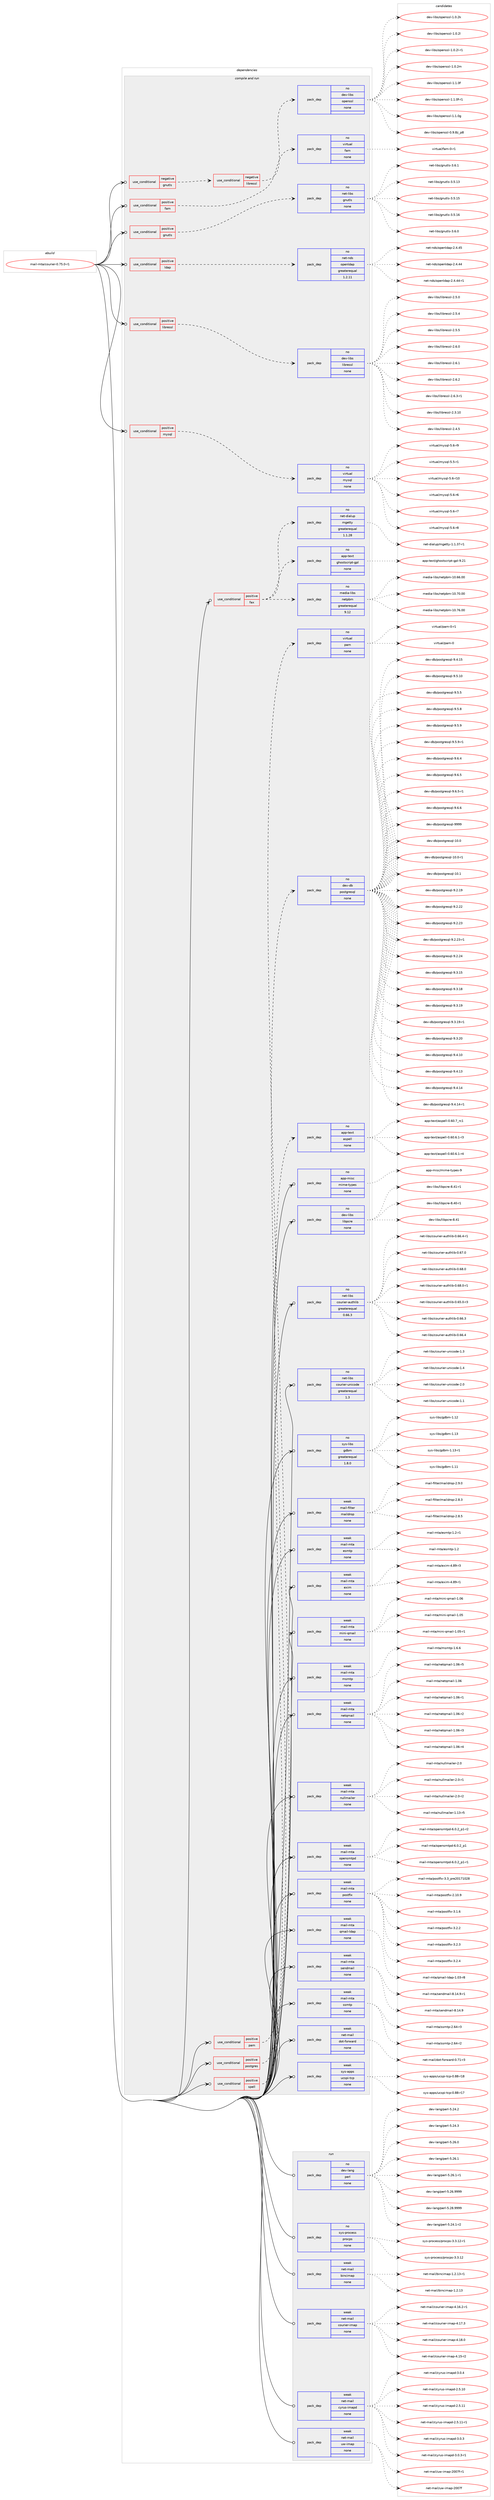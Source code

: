 digraph prolog {

# *************
# Graph options
# *************

newrank=true;
concentrate=true;
compound=true;
graph [rankdir=LR,fontname=Helvetica,fontsize=10,ranksep=1.5];#, ranksep=2.5, nodesep=0.2];
edge  [arrowhead=vee];
node  [fontname=Helvetica,fontsize=10];

# **********
# The ebuild
# **********

subgraph cluster_leftcol {
color=gray;
rank=same;
label=<<i>ebuild</i>>;
id [label="mail-mta/courier-0.75.0-r1", color=red, width=4, href="../mail-mta/courier-0.75.0-r1.svg"];
}

# ****************
# The dependencies
# ****************

subgraph cluster_midcol {
color=gray;
label=<<i>dependencies</i>>;
subgraph cluster_compile {
fillcolor="#eeeeee";
style=filled;
label=<<i>compile</i>>;
}
subgraph cluster_compileandrun {
fillcolor="#eeeeee";
style=filled;
label=<<i>compile and run</i>>;
subgraph cond85761 {
dependency343558 [label=<<TABLE BORDER="0" CELLBORDER="1" CELLSPACING="0" CELLPADDING="4"><TR><TD ROWSPAN="3" CELLPADDING="10">use_conditional</TD></TR><TR><TD>negative</TD></TR><TR><TD>gnutls</TD></TR></TABLE>>, shape=none, color=red];
subgraph cond85762 {
dependency343559 [label=<<TABLE BORDER="0" CELLBORDER="1" CELLSPACING="0" CELLPADDING="4"><TR><TD ROWSPAN="3" CELLPADDING="10">use_conditional</TD></TR><TR><TD>negative</TD></TR><TR><TD>libressl</TD></TR></TABLE>>, shape=none, color=red];
subgraph pack252645 {
dependency343560 [label=<<TABLE BORDER="0" CELLBORDER="1" CELLSPACING="0" CELLPADDING="4" WIDTH="220"><TR><TD ROWSPAN="6" CELLPADDING="30">pack_dep</TD></TR><TR><TD WIDTH="110">no</TD></TR><TR><TD>dev-libs</TD></TR><TR><TD>openssl</TD></TR><TR><TD>none</TD></TR><TR><TD></TD></TR></TABLE>>, shape=none, color=blue];
}
dependency343559:e -> dependency343560:w [weight=20,style="dashed",arrowhead="vee"];
}
dependency343558:e -> dependency343559:w [weight=20,style="dashed",arrowhead="vee"];
}
id:e -> dependency343558:w [weight=20,style="solid",arrowhead="odotvee"];
subgraph cond85763 {
dependency343561 [label=<<TABLE BORDER="0" CELLBORDER="1" CELLSPACING="0" CELLPADDING="4"><TR><TD ROWSPAN="3" CELLPADDING="10">use_conditional</TD></TR><TR><TD>positive</TD></TR><TR><TD>fam</TD></TR></TABLE>>, shape=none, color=red];
subgraph pack252646 {
dependency343562 [label=<<TABLE BORDER="0" CELLBORDER="1" CELLSPACING="0" CELLPADDING="4" WIDTH="220"><TR><TD ROWSPAN="6" CELLPADDING="30">pack_dep</TD></TR><TR><TD WIDTH="110">no</TD></TR><TR><TD>virtual</TD></TR><TR><TD>fam</TD></TR><TR><TD>none</TD></TR><TR><TD></TD></TR></TABLE>>, shape=none, color=blue];
}
dependency343561:e -> dependency343562:w [weight=20,style="dashed",arrowhead="vee"];
}
id:e -> dependency343561:w [weight=20,style="solid",arrowhead="odotvee"];
subgraph cond85764 {
dependency343563 [label=<<TABLE BORDER="0" CELLBORDER="1" CELLSPACING="0" CELLPADDING="4"><TR><TD ROWSPAN="3" CELLPADDING="10">use_conditional</TD></TR><TR><TD>positive</TD></TR><TR><TD>fax</TD></TR></TABLE>>, shape=none, color=red];
subgraph pack252647 {
dependency343564 [label=<<TABLE BORDER="0" CELLBORDER="1" CELLSPACING="0" CELLPADDING="4" WIDTH="220"><TR><TD ROWSPAN="6" CELLPADDING="30">pack_dep</TD></TR><TR><TD WIDTH="110">no</TD></TR><TR><TD>media-libs</TD></TR><TR><TD>netpbm</TD></TR><TR><TD>greaterequal</TD></TR><TR><TD>9.12</TD></TR></TABLE>>, shape=none, color=blue];
}
dependency343563:e -> dependency343564:w [weight=20,style="dashed",arrowhead="vee"];
subgraph pack252648 {
dependency343565 [label=<<TABLE BORDER="0" CELLBORDER="1" CELLSPACING="0" CELLPADDING="4" WIDTH="220"><TR><TD ROWSPAN="6" CELLPADDING="30">pack_dep</TD></TR><TR><TD WIDTH="110">no</TD></TR><TR><TD>app-text</TD></TR><TR><TD>ghostscript-gpl</TD></TR><TR><TD>none</TD></TR><TR><TD></TD></TR></TABLE>>, shape=none, color=blue];
}
dependency343563:e -> dependency343565:w [weight=20,style="dashed",arrowhead="vee"];
subgraph pack252649 {
dependency343566 [label=<<TABLE BORDER="0" CELLBORDER="1" CELLSPACING="0" CELLPADDING="4" WIDTH="220"><TR><TD ROWSPAN="6" CELLPADDING="30">pack_dep</TD></TR><TR><TD WIDTH="110">no</TD></TR><TR><TD>net-dialup</TD></TR><TR><TD>mgetty</TD></TR><TR><TD>greaterequal</TD></TR><TR><TD>1.1.28</TD></TR></TABLE>>, shape=none, color=blue];
}
dependency343563:e -> dependency343566:w [weight=20,style="dashed",arrowhead="vee"];
}
id:e -> dependency343563:w [weight=20,style="solid",arrowhead="odotvee"];
subgraph cond85765 {
dependency343567 [label=<<TABLE BORDER="0" CELLBORDER="1" CELLSPACING="0" CELLPADDING="4"><TR><TD ROWSPAN="3" CELLPADDING="10">use_conditional</TD></TR><TR><TD>positive</TD></TR><TR><TD>gnutls</TD></TR></TABLE>>, shape=none, color=red];
subgraph pack252650 {
dependency343568 [label=<<TABLE BORDER="0" CELLBORDER="1" CELLSPACING="0" CELLPADDING="4" WIDTH="220"><TR><TD ROWSPAN="6" CELLPADDING="30">pack_dep</TD></TR><TR><TD WIDTH="110">no</TD></TR><TR><TD>net-libs</TD></TR><TR><TD>gnutls</TD></TR><TR><TD>none</TD></TR><TR><TD></TD></TR></TABLE>>, shape=none, color=blue];
}
dependency343567:e -> dependency343568:w [weight=20,style="dashed",arrowhead="vee"];
}
id:e -> dependency343567:w [weight=20,style="solid",arrowhead="odotvee"];
subgraph cond85766 {
dependency343569 [label=<<TABLE BORDER="0" CELLBORDER="1" CELLSPACING="0" CELLPADDING="4"><TR><TD ROWSPAN="3" CELLPADDING="10">use_conditional</TD></TR><TR><TD>positive</TD></TR><TR><TD>ldap</TD></TR></TABLE>>, shape=none, color=red];
subgraph pack252651 {
dependency343570 [label=<<TABLE BORDER="0" CELLBORDER="1" CELLSPACING="0" CELLPADDING="4" WIDTH="220"><TR><TD ROWSPAN="6" CELLPADDING="30">pack_dep</TD></TR><TR><TD WIDTH="110">no</TD></TR><TR><TD>net-nds</TD></TR><TR><TD>openldap</TD></TR><TR><TD>greaterequal</TD></TR><TR><TD>1.2.11</TD></TR></TABLE>>, shape=none, color=blue];
}
dependency343569:e -> dependency343570:w [weight=20,style="dashed",arrowhead="vee"];
}
id:e -> dependency343569:w [weight=20,style="solid",arrowhead="odotvee"];
subgraph cond85767 {
dependency343571 [label=<<TABLE BORDER="0" CELLBORDER="1" CELLSPACING="0" CELLPADDING="4"><TR><TD ROWSPAN="3" CELLPADDING="10">use_conditional</TD></TR><TR><TD>positive</TD></TR><TR><TD>libressl</TD></TR></TABLE>>, shape=none, color=red];
subgraph pack252652 {
dependency343572 [label=<<TABLE BORDER="0" CELLBORDER="1" CELLSPACING="0" CELLPADDING="4" WIDTH="220"><TR><TD ROWSPAN="6" CELLPADDING="30">pack_dep</TD></TR><TR><TD WIDTH="110">no</TD></TR><TR><TD>dev-libs</TD></TR><TR><TD>libressl</TD></TR><TR><TD>none</TD></TR><TR><TD></TD></TR></TABLE>>, shape=none, color=blue];
}
dependency343571:e -> dependency343572:w [weight=20,style="dashed",arrowhead="vee"];
}
id:e -> dependency343571:w [weight=20,style="solid",arrowhead="odotvee"];
subgraph cond85768 {
dependency343573 [label=<<TABLE BORDER="0" CELLBORDER="1" CELLSPACING="0" CELLPADDING="4"><TR><TD ROWSPAN="3" CELLPADDING="10">use_conditional</TD></TR><TR><TD>positive</TD></TR><TR><TD>mysql</TD></TR></TABLE>>, shape=none, color=red];
subgraph pack252653 {
dependency343574 [label=<<TABLE BORDER="0" CELLBORDER="1" CELLSPACING="0" CELLPADDING="4" WIDTH="220"><TR><TD ROWSPAN="6" CELLPADDING="30">pack_dep</TD></TR><TR><TD WIDTH="110">no</TD></TR><TR><TD>virtual</TD></TR><TR><TD>mysql</TD></TR><TR><TD>none</TD></TR><TR><TD></TD></TR></TABLE>>, shape=none, color=blue];
}
dependency343573:e -> dependency343574:w [weight=20,style="dashed",arrowhead="vee"];
}
id:e -> dependency343573:w [weight=20,style="solid",arrowhead="odotvee"];
subgraph cond85769 {
dependency343575 [label=<<TABLE BORDER="0" CELLBORDER="1" CELLSPACING="0" CELLPADDING="4"><TR><TD ROWSPAN="3" CELLPADDING="10">use_conditional</TD></TR><TR><TD>positive</TD></TR><TR><TD>pam</TD></TR></TABLE>>, shape=none, color=red];
subgraph pack252654 {
dependency343576 [label=<<TABLE BORDER="0" CELLBORDER="1" CELLSPACING="0" CELLPADDING="4" WIDTH="220"><TR><TD ROWSPAN="6" CELLPADDING="30">pack_dep</TD></TR><TR><TD WIDTH="110">no</TD></TR><TR><TD>virtual</TD></TR><TR><TD>pam</TD></TR><TR><TD>none</TD></TR><TR><TD></TD></TR></TABLE>>, shape=none, color=blue];
}
dependency343575:e -> dependency343576:w [weight=20,style="dashed",arrowhead="vee"];
}
id:e -> dependency343575:w [weight=20,style="solid",arrowhead="odotvee"];
subgraph cond85770 {
dependency343577 [label=<<TABLE BORDER="0" CELLBORDER="1" CELLSPACING="0" CELLPADDING="4"><TR><TD ROWSPAN="3" CELLPADDING="10">use_conditional</TD></TR><TR><TD>positive</TD></TR><TR><TD>postgres</TD></TR></TABLE>>, shape=none, color=red];
subgraph pack252655 {
dependency343578 [label=<<TABLE BORDER="0" CELLBORDER="1" CELLSPACING="0" CELLPADDING="4" WIDTH="220"><TR><TD ROWSPAN="6" CELLPADDING="30">pack_dep</TD></TR><TR><TD WIDTH="110">no</TD></TR><TR><TD>dev-db</TD></TR><TR><TD>postgresql</TD></TR><TR><TD>none</TD></TR><TR><TD></TD></TR></TABLE>>, shape=none, color=blue];
}
dependency343577:e -> dependency343578:w [weight=20,style="dashed",arrowhead="vee"];
}
id:e -> dependency343577:w [weight=20,style="solid",arrowhead="odotvee"];
subgraph cond85771 {
dependency343579 [label=<<TABLE BORDER="0" CELLBORDER="1" CELLSPACING="0" CELLPADDING="4"><TR><TD ROWSPAN="3" CELLPADDING="10">use_conditional</TD></TR><TR><TD>positive</TD></TR><TR><TD>spell</TD></TR></TABLE>>, shape=none, color=red];
subgraph pack252656 {
dependency343580 [label=<<TABLE BORDER="0" CELLBORDER="1" CELLSPACING="0" CELLPADDING="4" WIDTH="220"><TR><TD ROWSPAN="6" CELLPADDING="30">pack_dep</TD></TR><TR><TD WIDTH="110">no</TD></TR><TR><TD>app-text</TD></TR><TR><TD>aspell</TD></TR><TR><TD>none</TD></TR><TR><TD></TD></TR></TABLE>>, shape=none, color=blue];
}
dependency343579:e -> dependency343580:w [weight=20,style="dashed",arrowhead="vee"];
}
id:e -> dependency343579:w [weight=20,style="solid",arrowhead="odotvee"];
subgraph pack252657 {
dependency343581 [label=<<TABLE BORDER="0" CELLBORDER="1" CELLSPACING="0" CELLPADDING="4" WIDTH="220"><TR><TD ROWSPAN="6" CELLPADDING="30">pack_dep</TD></TR><TR><TD WIDTH="110">no</TD></TR><TR><TD>app-misc</TD></TR><TR><TD>mime-types</TD></TR><TR><TD>none</TD></TR><TR><TD></TD></TR></TABLE>>, shape=none, color=blue];
}
id:e -> dependency343581:w [weight=20,style="solid",arrowhead="odotvee"];
subgraph pack252658 {
dependency343582 [label=<<TABLE BORDER="0" CELLBORDER="1" CELLSPACING="0" CELLPADDING="4" WIDTH="220"><TR><TD ROWSPAN="6" CELLPADDING="30">pack_dep</TD></TR><TR><TD WIDTH="110">no</TD></TR><TR><TD>dev-libs</TD></TR><TR><TD>libpcre</TD></TR><TR><TD>none</TD></TR><TR><TD></TD></TR></TABLE>>, shape=none, color=blue];
}
id:e -> dependency343582:w [weight=20,style="solid",arrowhead="odotvee"];
subgraph pack252659 {
dependency343583 [label=<<TABLE BORDER="0" CELLBORDER="1" CELLSPACING="0" CELLPADDING="4" WIDTH="220"><TR><TD ROWSPAN="6" CELLPADDING="30">pack_dep</TD></TR><TR><TD WIDTH="110">no</TD></TR><TR><TD>net-libs</TD></TR><TR><TD>courier-authlib</TD></TR><TR><TD>greaterequal</TD></TR><TR><TD>0.66.3</TD></TR></TABLE>>, shape=none, color=blue];
}
id:e -> dependency343583:w [weight=20,style="solid",arrowhead="odotvee"];
subgraph pack252660 {
dependency343584 [label=<<TABLE BORDER="0" CELLBORDER="1" CELLSPACING="0" CELLPADDING="4" WIDTH="220"><TR><TD ROWSPAN="6" CELLPADDING="30">pack_dep</TD></TR><TR><TD WIDTH="110">no</TD></TR><TR><TD>net-libs</TD></TR><TR><TD>courier-unicode</TD></TR><TR><TD>greaterequal</TD></TR><TR><TD>1.3</TD></TR></TABLE>>, shape=none, color=blue];
}
id:e -> dependency343584:w [weight=20,style="solid",arrowhead="odotvee"];
subgraph pack252661 {
dependency343585 [label=<<TABLE BORDER="0" CELLBORDER="1" CELLSPACING="0" CELLPADDING="4" WIDTH="220"><TR><TD ROWSPAN="6" CELLPADDING="30">pack_dep</TD></TR><TR><TD WIDTH="110">no</TD></TR><TR><TD>sys-libs</TD></TR><TR><TD>gdbm</TD></TR><TR><TD>greaterequal</TD></TR><TR><TD>1.8.0</TD></TR></TABLE>>, shape=none, color=blue];
}
id:e -> dependency343585:w [weight=20,style="solid",arrowhead="odotvee"];
subgraph pack252662 {
dependency343586 [label=<<TABLE BORDER="0" CELLBORDER="1" CELLSPACING="0" CELLPADDING="4" WIDTH="220"><TR><TD ROWSPAN="6" CELLPADDING="30">pack_dep</TD></TR><TR><TD WIDTH="110">weak</TD></TR><TR><TD>mail-filter</TD></TR><TR><TD>maildrop</TD></TR><TR><TD>none</TD></TR><TR><TD></TD></TR></TABLE>>, shape=none, color=blue];
}
id:e -> dependency343586:w [weight=20,style="solid",arrowhead="odotvee"];
subgraph pack252663 {
dependency343587 [label=<<TABLE BORDER="0" CELLBORDER="1" CELLSPACING="0" CELLPADDING="4" WIDTH="220"><TR><TD ROWSPAN="6" CELLPADDING="30">pack_dep</TD></TR><TR><TD WIDTH="110">weak</TD></TR><TR><TD>mail-mta</TD></TR><TR><TD>esmtp</TD></TR><TR><TD>none</TD></TR><TR><TD></TD></TR></TABLE>>, shape=none, color=blue];
}
id:e -> dependency343587:w [weight=20,style="solid",arrowhead="odotvee"];
subgraph pack252664 {
dependency343588 [label=<<TABLE BORDER="0" CELLBORDER="1" CELLSPACING="0" CELLPADDING="4" WIDTH="220"><TR><TD ROWSPAN="6" CELLPADDING="30">pack_dep</TD></TR><TR><TD WIDTH="110">weak</TD></TR><TR><TD>mail-mta</TD></TR><TR><TD>exim</TD></TR><TR><TD>none</TD></TR><TR><TD></TD></TR></TABLE>>, shape=none, color=blue];
}
id:e -> dependency343588:w [weight=20,style="solid",arrowhead="odotvee"];
subgraph pack252665 {
dependency343589 [label=<<TABLE BORDER="0" CELLBORDER="1" CELLSPACING="0" CELLPADDING="4" WIDTH="220"><TR><TD ROWSPAN="6" CELLPADDING="30">pack_dep</TD></TR><TR><TD WIDTH="110">weak</TD></TR><TR><TD>mail-mta</TD></TR><TR><TD>mini-qmail</TD></TR><TR><TD>none</TD></TR><TR><TD></TD></TR></TABLE>>, shape=none, color=blue];
}
id:e -> dependency343589:w [weight=20,style="solid",arrowhead="odotvee"];
subgraph pack252666 {
dependency343590 [label=<<TABLE BORDER="0" CELLBORDER="1" CELLSPACING="0" CELLPADDING="4" WIDTH="220"><TR><TD ROWSPAN="6" CELLPADDING="30">pack_dep</TD></TR><TR><TD WIDTH="110">weak</TD></TR><TR><TD>mail-mta</TD></TR><TR><TD>msmtp</TD></TR><TR><TD>none</TD></TR><TR><TD></TD></TR></TABLE>>, shape=none, color=blue];
}
id:e -> dependency343590:w [weight=20,style="solid",arrowhead="odotvee"];
subgraph pack252667 {
dependency343591 [label=<<TABLE BORDER="0" CELLBORDER="1" CELLSPACING="0" CELLPADDING="4" WIDTH="220"><TR><TD ROWSPAN="6" CELLPADDING="30">pack_dep</TD></TR><TR><TD WIDTH="110">weak</TD></TR><TR><TD>mail-mta</TD></TR><TR><TD>netqmail</TD></TR><TR><TD>none</TD></TR><TR><TD></TD></TR></TABLE>>, shape=none, color=blue];
}
id:e -> dependency343591:w [weight=20,style="solid",arrowhead="odotvee"];
subgraph pack252668 {
dependency343592 [label=<<TABLE BORDER="0" CELLBORDER="1" CELLSPACING="0" CELLPADDING="4" WIDTH="220"><TR><TD ROWSPAN="6" CELLPADDING="30">pack_dep</TD></TR><TR><TD WIDTH="110">weak</TD></TR><TR><TD>mail-mta</TD></TR><TR><TD>nullmailer</TD></TR><TR><TD>none</TD></TR><TR><TD></TD></TR></TABLE>>, shape=none, color=blue];
}
id:e -> dependency343592:w [weight=20,style="solid",arrowhead="odotvee"];
subgraph pack252669 {
dependency343593 [label=<<TABLE BORDER="0" CELLBORDER="1" CELLSPACING="0" CELLPADDING="4" WIDTH="220"><TR><TD ROWSPAN="6" CELLPADDING="30">pack_dep</TD></TR><TR><TD WIDTH="110">weak</TD></TR><TR><TD>mail-mta</TD></TR><TR><TD>opensmtpd</TD></TR><TR><TD>none</TD></TR><TR><TD></TD></TR></TABLE>>, shape=none, color=blue];
}
id:e -> dependency343593:w [weight=20,style="solid",arrowhead="odotvee"];
subgraph pack252670 {
dependency343594 [label=<<TABLE BORDER="0" CELLBORDER="1" CELLSPACING="0" CELLPADDING="4" WIDTH="220"><TR><TD ROWSPAN="6" CELLPADDING="30">pack_dep</TD></TR><TR><TD WIDTH="110">weak</TD></TR><TR><TD>mail-mta</TD></TR><TR><TD>postfix</TD></TR><TR><TD>none</TD></TR><TR><TD></TD></TR></TABLE>>, shape=none, color=blue];
}
id:e -> dependency343594:w [weight=20,style="solid",arrowhead="odotvee"];
subgraph pack252671 {
dependency343595 [label=<<TABLE BORDER="0" CELLBORDER="1" CELLSPACING="0" CELLPADDING="4" WIDTH="220"><TR><TD ROWSPAN="6" CELLPADDING="30">pack_dep</TD></TR><TR><TD WIDTH="110">weak</TD></TR><TR><TD>mail-mta</TD></TR><TR><TD>qmail-ldap</TD></TR><TR><TD>none</TD></TR><TR><TD></TD></TR></TABLE>>, shape=none, color=blue];
}
id:e -> dependency343595:w [weight=20,style="solid",arrowhead="odotvee"];
subgraph pack252672 {
dependency343596 [label=<<TABLE BORDER="0" CELLBORDER="1" CELLSPACING="0" CELLPADDING="4" WIDTH="220"><TR><TD ROWSPAN="6" CELLPADDING="30">pack_dep</TD></TR><TR><TD WIDTH="110">weak</TD></TR><TR><TD>mail-mta</TD></TR><TR><TD>sendmail</TD></TR><TR><TD>none</TD></TR><TR><TD></TD></TR></TABLE>>, shape=none, color=blue];
}
id:e -> dependency343596:w [weight=20,style="solid",arrowhead="odotvee"];
subgraph pack252673 {
dependency343597 [label=<<TABLE BORDER="0" CELLBORDER="1" CELLSPACING="0" CELLPADDING="4" WIDTH="220"><TR><TD ROWSPAN="6" CELLPADDING="30">pack_dep</TD></TR><TR><TD WIDTH="110">weak</TD></TR><TR><TD>mail-mta</TD></TR><TR><TD>ssmtp</TD></TR><TR><TD>none</TD></TR><TR><TD></TD></TR></TABLE>>, shape=none, color=blue];
}
id:e -> dependency343597:w [weight=20,style="solid",arrowhead="odotvee"];
subgraph pack252674 {
dependency343598 [label=<<TABLE BORDER="0" CELLBORDER="1" CELLSPACING="0" CELLPADDING="4" WIDTH="220"><TR><TD ROWSPAN="6" CELLPADDING="30">pack_dep</TD></TR><TR><TD WIDTH="110">weak</TD></TR><TR><TD>net-mail</TD></TR><TR><TD>dot-forward</TD></TR><TR><TD>none</TD></TR><TR><TD></TD></TR></TABLE>>, shape=none, color=blue];
}
id:e -> dependency343598:w [weight=20,style="solid",arrowhead="odotvee"];
subgraph pack252675 {
dependency343599 [label=<<TABLE BORDER="0" CELLBORDER="1" CELLSPACING="0" CELLPADDING="4" WIDTH="220"><TR><TD ROWSPAN="6" CELLPADDING="30">pack_dep</TD></TR><TR><TD WIDTH="110">weak</TD></TR><TR><TD>sys-apps</TD></TR><TR><TD>ucspi-tcp</TD></TR><TR><TD>none</TD></TR><TR><TD></TD></TR></TABLE>>, shape=none, color=blue];
}
id:e -> dependency343599:w [weight=20,style="solid",arrowhead="odotvee"];
}
subgraph cluster_run {
fillcolor="#eeeeee";
style=filled;
label=<<i>run</i>>;
subgraph pack252676 {
dependency343600 [label=<<TABLE BORDER="0" CELLBORDER="1" CELLSPACING="0" CELLPADDING="4" WIDTH="220"><TR><TD ROWSPAN="6" CELLPADDING="30">pack_dep</TD></TR><TR><TD WIDTH="110">no</TD></TR><TR><TD>dev-lang</TD></TR><TR><TD>perl</TD></TR><TR><TD>none</TD></TR><TR><TD></TD></TR></TABLE>>, shape=none, color=blue];
}
id:e -> dependency343600:w [weight=20,style="solid",arrowhead="odot"];
subgraph pack252677 {
dependency343601 [label=<<TABLE BORDER="0" CELLBORDER="1" CELLSPACING="0" CELLPADDING="4" WIDTH="220"><TR><TD ROWSPAN="6" CELLPADDING="30">pack_dep</TD></TR><TR><TD WIDTH="110">no</TD></TR><TR><TD>sys-process</TD></TR><TR><TD>procps</TD></TR><TR><TD>none</TD></TR><TR><TD></TD></TR></TABLE>>, shape=none, color=blue];
}
id:e -> dependency343601:w [weight=20,style="solid",arrowhead="odot"];
subgraph pack252678 {
dependency343602 [label=<<TABLE BORDER="0" CELLBORDER="1" CELLSPACING="0" CELLPADDING="4" WIDTH="220"><TR><TD ROWSPAN="6" CELLPADDING="30">pack_dep</TD></TR><TR><TD WIDTH="110">weak</TD></TR><TR><TD>net-mail</TD></TR><TR><TD>bincimap</TD></TR><TR><TD>none</TD></TR><TR><TD></TD></TR></TABLE>>, shape=none, color=blue];
}
id:e -> dependency343602:w [weight=20,style="solid",arrowhead="odot"];
subgraph pack252679 {
dependency343603 [label=<<TABLE BORDER="0" CELLBORDER="1" CELLSPACING="0" CELLPADDING="4" WIDTH="220"><TR><TD ROWSPAN="6" CELLPADDING="30">pack_dep</TD></TR><TR><TD WIDTH="110">weak</TD></TR><TR><TD>net-mail</TD></TR><TR><TD>courier-imap</TD></TR><TR><TD>none</TD></TR><TR><TD></TD></TR></TABLE>>, shape=none, color=blue];
}
id:e -> dependency343603:w [weight=20,style="solid",arrowhead="odot"];
subgraph pack252680 {
dependency343604 [label=<<TABLE BORDER="0" CELLBORDER="1" CELLSPACING="0" CELLPADDING="4" WIDTH="220"><TR><TD ROWSPAN="6" CELLPADDING="30">pack_dep</TD></TR><TR><TD WIDTH="110">weak</TD></TR><TR><TD>net-mail</TD></TR><TR><TD>cyrus-imapd</TD></TR><TR><TD>none</TD></TR><TR><TD></TD></TR></TABLE>>, shape=none, color=blue];
}
id:e -> dependency343604:w [weight=20,style="solid",arrowhead="odot"];
subgraph pack252681 {
dependency343605 [label=<<TABLE BORDER="0" CELLBORDER="1" CELLSPACING="0" CELLPADDING="4" WIDTH="220"><TR><TD ROWSPAN="6" CELLPADDING="30">pack_dep</TD></TR><TR><TD WIDTH="110">weak</TD></TR><TR><TD>net-mail</TD></TR><TR><TD>uw-imap</TD></TR><TR><TD>none</TD></TR><TR><TD></TD></TR></TABLE>>, shape=none, color=blue];
}
id:e -> dependency343605:w [weight=20,style="solid",arrowhead="odot"];
}
}

# **************
# The candidates
# **************

subgraph cluster_choices {
rank=same;
color=gray;
label=<<i>candidates</i>>;

subgraph choice252645 {
color=black;
nodesep=1;
choice1001011184510810598115471111121011101151151084548465746561229511256 [label="dev-libs/openssl-0.9.8z_p8", color=red, width=4,href="../dev-libs/openssl-0.9.8z_p8.svg"];
choice100101118451081059811547111112101110115115108454946484650107 [label="dev-libs/openssl-1.0.2k", color=red, width=4,href="../dev-libs/openssl-1.0.2k.svg"];
choice100101118451081059811547111112101110115115108454946484650108 [label="dev-libs/openssl-1.0.2l", color=red, width=4,href="../dev-libs/openssl-1.0.2l.svg"];
choice1001011184510810598115471111121011101151151084549464846501084511449 [label="dev-libs/openssl-1.0.2l-r1", color=red, width=4,href="../dev-libs/openssl-1.0.2l-r1.svg"];
choice100101118451081059811547111112101110115115108454946484650109 [label="dev-libs/openssl-1.0.2m", color=red, width=4,href="../dev-libs/openssl-1.0.2m.svg"];
choice100101118451081059811547111112101110115115108454946494648102 [label="dev-libs/openssl-1.1.0f", color=red, width=4,href="../dev-libs/openssl-1.1.0f.svg"];
choice1001011184510810598115471111121011101151151084549464946481024511449 [label="dev-libs/openssl-1.1.0f-r1", color=red, width=4,href="../dev-libs/openssl-1.1.0f-r1.svg"];
choice100101118451081059811547111112101110115115108454946494648103 [label="dev-libs/openssl-1.1.0g", color=red, width=4,href="../dev-libs/openssl-1.1.0g.svg"];
dependency343560:e -> choice1001011184510810598115471111121011101151151084548465746561229511256:w [style=dotted,weight="100"];
dependency343560:e -> choice100101118451081059811547111112101110115115108454946484650107:w [style=dotted,weight="100"];
dependency343560:e -> choice100101118451081059811547111112101110115115108454946484650108:w [style=dotted,weight="100"];
dependency343560:e -> choice1001011184510810598115471111121011101151151084549464846501084511449:w [style=dotted,weight="100"];
dependency343560:e -> choice100101118451081059811547111112101110115115108454946484650109:w [style=dotted,weight="100"];
dependency343560:e -> choice100101118451081059811547111112101110115115108454946494648102:w [style=dotted,weight="100"];
dependency343560:e -> choice1001011184510810598115471111121011101151151084549464946481024511449:w [style=dotted,weight="100"];
dependency343560:e -> choice100101118451081059811547111112101110115115108454946494648103:w [style=dotted,weight="100"];
}
subgraph choice252646 {
color=black;
nodesep=1;
choice11810511411611797108471029710945484511449 [label="virtual/fam-0-r1", color=red, width=4,href="../virtual/fam-0-r1.svg"];
dependency343562:e -> choice11810511411611797108471029710945484511449:w [style=dotted,weight="100"];
}
subgraph choice252647 {
color=black;
nodesep=1;
choice1091011001059745108105981154711010111611298109454948465454464848 [label="media-libs/netpbm-10.66.00", color=red, width=4,href="../media-libs/netpbm-10.66.00.svg"];
choice1091011001059745108105981154711010111611298109454948465548464848 [label="media-libs/netpbm-10.70.00", color=red, width=4,href="../media-libs/netpbm-10.70.00.svg"];
choice1091011001059745108105981154711010111611298109454948465554464848 [label="media-libs/netpbm-10.76.00", color=red, width=4,href="../media-libs/netpbm-10.76.00.svg"];
dependency343564:e -> choice1091011001059745108105981154711010111611298109454948465454464848:w [style=dotted,weight="100"];
dependency343564:e -> choice1091011001059745108105981154711010111611298109454948465548464848:w [style=dotted,weight="100"];
dependency343564:e -> choice1091011001059745108105981154711010111611298109454948465554464848:w [style=dotted,weight="100"];
}
subgraph choice252648 {
color=black;
nodesep=1;
choice97112112451161011201164710310411111511611599114105112116451031121084557465049 [label="app-text/ghostscript-gpl-9.21", color=red, width=4,href="../app-text/ghostscript-gpl-9.21.svg"];
dependency343565:e -> choice97112112451161011201164710310411111511611599114105112116451031121084557465049:w [style=dotted,weight="100"];
}
subgraph choice252649 {
color=black;
nodesep=1;
choice110101116451001059710811711247109103101116116121454946494651554511449 [label="net-dialup/mgetty-1.1.37-r1", color=red, width=4,href="../net-dialup/mgetty-1.1.37-r1.svg"];
dependency343566:e -> choice110101116451001059710811711247109103101116116121454946494651554511449:w [style=dotted,weight="100"];
}
subgraph choice252650 {
color=black;
nodesep=1;
choice11010111645108105981154710311011711610811545514653464951 [label="net-libs/gnutls-3.5.13", color=red, width=4,href="../net-libs/gnutls-3.5.13.svg"];
choice11010111645108105981154710311011711610811545514653464953 [label="net-libs/gnutls-3.5.15", color=red, width=4,href="../net-libs/gnutls-3.5.15.svg"];
choice11010111645108105981154710311011711610811545514653464954 [label="net-libs/gnutls-3.5.16", color=red, width=4,href="../net-libs/gnutls-3.5.16.svg"];
choice110101116451081059811547103110117116108115455146544648 [label="net-libs/gnutls-3.6.0", color=red, width=4,href="../net-libs/gnutls-3.6.0.svg"];
choice110101116451081059811547103110117116108115455146544649 [label="net-libs/gnutls-3.6.1", color=red, width=4,href="../net-libs/gnutls-3.6.1.svg"];
dependency343568:e -> choice11010111645108105981154710311011711610811545514653464951:w [style=dotted,weight="100"];
dependency343568:e -> choice11010111645108105981154710311011711610811545514653464953:w [style=dotted,weight="100"];
dependency343568:e -> choice11010111645108105981154710311011711610811545514653464954:w [style=dotted,weight="100"];
dependency343568:e -> choice110101116451081059811547103110117116108115455146544648:w [style=dotted,weight="100"];
dependency343568:e -> choice110101116451081059811547103110117116108115455146544649:w [style=dotted,weight="100"];
}
subgraph choice252651 {
color=black;
nodesep=1;
choice11010111645110100115471111121011101081009711245504652465252 [label="net-nds/openldap-2.4.44", color=red, width=4,href="../net-nds/openldap-2.4.44.svg"];
choice110101116451101001154711111210111010810097112455046524652524511449 [label="net-nds/openldap-2.4.44-r1", color=red, width=4,href="../net-nds/openldap-2.4.44-r1.svg"];
choice11010111645110100115471111121011101081009711245504652465253 [label="net-nds/openldap-2.4.45", color=red, width=4,href="../net-nds/openldap-2.4.45.svg"];
dependency343570:e -> choice11010111645110100115471111121011101081009711245504652465252:w [style=dotted,weight="100"];
dependency343570:e -> choice110101116451101001154711111210111010810097112455046524652524511449:w [style=dotted,weight="100"];
dependency343570:e -> choice11010111645110100115471111121011101081009711245504652465253:w [style=dotted,weight="100"];
}
subgraph choice252652 {
color=black;
nodesep=1;
choice1001011184510810598115471081059811410111511510845504651464948 [label="dev-libs/libressl-2.3.10", color=red, width=4,href="../dev-libs/libressl-2.3.10.svg"];
choice10010111845108105981154710810598114101115115108455046524653 [label="dev-libs/libressl-2.4.5", color=red, width=4,href="../dev-libs/libressl-2.4.5.svg"];
choice10010111845108105981154710810598114101115115108455046534648 [label="dev-libs/libressl-2.5.0", color=red, width=4,href="../dev-libs/libressl-2.5.0.svg"];
choice10010111845108105981154710810598114101115115108455046534652 [label="dev-libs/libressl-2.5.4", color=red, width=4,href="../dev-libs/libressl-2.5.4.svg"];
choice10010111845108105981154710810598114101115115108455046534653 [label="dev-libs/libressl-2.5.5", color=red, width=4,href="../dev-libs/libressl-2.5.5.svg"];
choice10010111845108105981154710810598114101115115108455046544648 [label="dev-libs/libressl-2.6.0", color=red, width=4,href="../dev-libs/libressl-2.6.0.svg"];
choice10010111845108105981154710810598114101115115108455046544649 [label="dev-libs/libressl-2.6.1", color=red, width=4,href="../dev-libs/libressl-2.6.1.svg"];
choice10010111845108105981154710810598114101115115108455046544650 [label="dev-libs/libressl-2.6.2", color=red, width=4,href="../dev-libs/libressl-2.6.2.svg"];
choice100101118451081059811547108105981141011151151084550465446514511449 [label="dev-libs/libressl-2.6.3-r1", color=red, width=4,href="../dev-libs/libressl-2.6.3-r1.svg"];
dependency343572:e -> choice1001011184510810598115471081059811410111511510845504651464948:w [style=dotted,weight="100"];
dependency343572:e -> choice10010111845108105981154710810598114101115115108455046524653:w [style=dotted,weight="100"];
dependency343572:e -> choice10010111845108105981154710810598114101115115108455046534648:w [style=dotted,weight="100"];
dependency343572:e -> choice10010111845108105981154710810598114101115115108455046534652:w [style=dotted,weight="100"];
dependency343572:e -> choice10010111845108105981154710810598114101115115108455046534653:w [style=dotted,weight="100"];
dependency343572:e -> choice10010111845108105981154710810598114101115115108455046544648:w [style=dotted,weight="100"];
dependency343572:e -> choice10010111845108105981154710810598114101115115108455046544649:w [style=dotted,weight="100"];
dependency343572:e -> choice10010111845108105981154710810598114101115115108455046544650:w [style=dotted,weight="100"];
dependency343572:e -> choice100101118451081059811547108105981141011151151084550465446514511449:w [style=dotted,weight="100"];
}
subgraph choice252653 {
color=black;
nodesep=1;
choice1181051141161179710847109121115113108455346534511449 [label="virtual/mysql-5.5-r1", color=red, width=4,href="../virtual/mysql-5.5-r1.svg"];
choice118105114116117971084710912111511310845534654451144948 [label="virtual/mysql-5.6-r10", color=red, width=4,href="../virtual/mysql-5.6-r10.svg"];
choice1181051141161179710847109121115113108455346544511454 [label="virtual/mysql-5.6-r6", color=red, width=4,href="../virtual/mysql-5.6-r6.svg"];
choice1181051141161179710847109121115113108455346544511455 [label="virtual/mysql-5.6-r7", color=red, width=4,href="../virtual/mysql-5.6-r7.svg"];
choice1181051141161179710847109121115113108455346544511456 [label="virtual/mysql-5.6-r8", color=red, width=4,href="../virtual/mysql-5.6-r8.svg"];
choice1181051141161179710847109121115113108455346544511457 [label="virtual/mysql-5.6-r9", color=red, width=4,href="../virtual/mysql-5.6-r9.svg"];
dependency343574:e -> choice1181051141161179710847109121115113108455346534511449:w [style=dotted,weight="100"];
dependency343574:e -> choice118105114116117971084710912111511310845534654451144948:w [style=dotted,weight="100"];
dependency343574:e -> choice1181051141161179710847109121115113108455346544511454:w [style=dotted,weight="100"];
dependency343574:e -> choice1181051141161179710847109121115113108455346544511455:w [style=dotted,weight="100"];
dependency343574:e -> choice1181051141161179710847109121115113108455346544511456:w [style=dotted,weight="100"];
dependency343574:e -> choice1181051141161179710847109121115113108455346544511457:w [style=dotted,weight="100"];
}
subgraph choice252654 {
color=black;
nodesep=1;
choice1181051141161179710847112971094548 [label="virtual/pam-0", color=red, width=4,href="../virtual/pam-0.svg"];
choice11810511411611797108471129710945484511449 [label="virtual/pam-0-r1", color=red, width=4,href="../virtual/pam-0-r1.svg"];
dependency343576:e -> choice1181051141161179710847112971094548:w [style=dotted,weight="100"];
dependency343576:e -> choice11810511411611797108471129710945484511449:w [style=dotted,weight="100"];
}
subgraph choice252655 {
color=black;
nodesep=1;
choice1001011184510098471121111151161031141011151131084549484648 [label="dev-db/postgresql-10.0", color=red, width=4,href="../dev-db/postgresql-10.0.svg"];
choice10010111845100984711211111511610311410111511310845494846484511449 [label="dev-db/postgresql-10.0-r1", color=red, width=4,href="../dev-db/postgresql-10.0-r1.svg"];
choice1001011184510098471121111151161031141011151131084549484649 [label="dev-db/postgresql-10.1", color=red, width=4,href="../dev-db/postgresql-10.1.svg"];
choice10010111845100984711211111511610311410111511310845574650464957 [label="dev-db/postgresql-9.2.19", color=red, width=4,href="../dev-db/postgresql-9.2.19.svg"];
choice10010111845100984711211111511610311410111511310845574650465050 [label="dev-db/postgresql-9.2.22", color=red, width=4,href="../dev-db/postgresql-9.2.22.svg"];
choice10010111845100984711211111511610311410111511310845574650465051 [label="dev-db/postgresql-9.2.23", color=red, width=4,href="../dev-db/postgresql-9.2.23.svg"];
choice100101118451009847112111115116103114101115113108455746504650514511449 [label="dev-db/postgresql-9.2.23-r1", color=red, width=4,href="../dev-db/postgresql-9.2.23-r1.svg"];
choice10010111845100984711211111511610311410111511310845574650465052 [label="dev-db/postgresql-9.2.24", color=red, width=4,href="../dev-db/postgresql-9.2.24.svg"];
choice10010111845100984711211111511610311410111511310845574651464953 [label="dev-db/postgresql-9.3.15", color=red, width=4,href="../dev-db/postgresql-9.3.15.svg"];
choice10010111845100984711211111511610311410111511310845574651464956 [label="dev-db/postgresql-9.3.18", color=red, width=4,href="../dev-db/postgresql-9.3.18.svg"];
choice10010111845100984711211111511610311410111511310845574651464957 [label="dev-db/postgresql-9.3.19", color=red, width=4,href="../dev-db/postgresql-9.3.19.svg"];
choice100101118451009847112111115116103114101115113108455746514649574511449 [label="dev-db/postgresql-9.3.19-r1", color=red, width=4,href="../dev-db/postgresql-9.3.19-r1.svg"];
choice10010111845100984711211111511610311410111511310845574651465048 [label="dev-db/postgresql-9.3.20", color=red, width=4,href="../dev-db/postgresql-9.3.20.svg"];
choice10010111845100984711211111511610311410111511310845574652464948 [label="dev-db/postgresql-9.4.10", color=red, width=4,href="../dev-db/postgresql-9.4.10.svg"];
choice10010111845100984711211111511610311410111511310845574652464951 [label="dev-db/postgresql-9.4.13", color=red, width=4,href="../dev-db/postgresql-9.4.13.svg"];
choice10010111845100984711211111511610311410111511310845574652464952 [label="dev-db/postgresql-9.4.14", color=red, width=4,href="../dev-db/postgresql-9.4.14.svg"];
choice100101118451009847112111115116103114101115113108455746524649524511449 [label="dev-db/postgresql-9.4.14-r1", color=red, width=4,href="../dev-db/postgresql-9.4.14-r1.svg"];
choice10010111845100984711211111511610311410111511310845574652464953 [label="dev-db/postgresql-9.4.15", color=red, width=4,href="../dev-db/postgresql-9.4.15.svg"];
choice10010111845100984711211111511610311410111511310845574653464948 [label="dev-db/postgresql-9.5.10", color=red, width=4,href="../dev-db/postgresql-9.5.10.svg"];
choice100101118451009847112111115116103114101115113108455746534653 [label="dev-db/postgresql-9.5.5", color=red, width=4,href="../dev-db/postgresql-9.5.5.svg"];
choice100101118451009847112111115116103114101115113108455746534656 [label="dev-db/postgresql-9.5.8", color=red, width=4,href="../dev-db/postgresql-9.5.8.svg"];
choice100101118451009847112111115116103114101115113108455746534657 [label="dev-db/postgresql-9.5.9", color=red, width=4,href="../dev-db/postgresql-9.5.9.svg"];
choice1001011184510098471121111151161031141011151131084557465346574511449 [label="dev-db/postgresql-9.5.9-r1", color=red, width=4,href="../dev-db/postgresql-9.5.9-r1.svg"];
choice100101118451009847112111115116103114101115113108455746544652 [label="dev-db/postgresql-9.6.4", color=red, width=4,href="../dev-db/postgresql-9.6.4.svg"];
choice100101118451009847112111115116103114101115113108455746544653 [label="dev-db/postgresql-9.6.5", color=red, width=4,href="../dev-db/postgresql-9.6.5.svg"];
choice1001011184510098471121111151161031141011151131084557465446534511449 [label="dev-db/postgresql-9.6.5-r1", color=red, width=4,href="../dev-db/postgresql-9.6.5-r1.svg"];
choice100101118451009847112111115116103114101115113108455746544654 [label="dev-db/postgresql-9.6.6", color=red, width=4,href="../dev-db/postgresql-9.6.6.svg"];
choice1001011184510098471121111151161031141011151131084557575757 [label="dev-db/postgresql-9999", color=red, width=4,href="../dev-db/postgresql-9999.svg"];
dependency343578:e -> choice1001011184510098471121111151161031141011151131084549484648:w [style=dotted,weight="100"];
dependency343578:e -> choice10010111845100984711211111511610311410111511310845494846484511449:w [style=dotted,weight="100"];
dependency343578:e -> choice1001011184510098471121111151161031141011151131084549484649:w [style=dotted,weight="100"];
dependency343578:e -> choice10010111845100984711211111511610311410111511310845574650464957:w [style=dotted,weight="100"];
dependency343578:e -> choice10010111845100984711211111511610311410111511310845574650465050:w [style=dotted,weight="100"];
dependency343578:e -> choice10010111845100984711211111511610311410111511310845574650465051:w [style=dotted,weight="100"];
dependency343578:e -> choice100101118451009847112111115116103114101115113108455746504650514511449:w [style=dotted,weight="100"];
dependency343578:e -> choice10010111845100984711211111511610311410111511310845574650465052:w [style=dotted,weight="100"];
dependency343578:e -> choice10010111845100984711211111511610311410111511310845574651464953:w [style=dotted,weight="100"];
dependency343578:e -> choice10010111845100984711211111511610311410111511310845574651464956:w [style=dotted,weight="100"];
dependency343578:e -> choice10010111845100984711211111511610311410111511310845574651464957:w [style=dotted,weight="100"];
dependency343578:e -> choice100101118451009847112111115116103114101115113108455746514649574511449:w [style=dotted,weight="100"];
dependency343578:e -> choice10010111845100984711211111511610311410111511310845574651465048:w [style=dotted,weight="100"];
dependency343578:e -> choice10010111845100984711211111511610311410111511310845574652464948:w [style=dotted,weight="100"];
dependency343578:e -> choice10010111845100984711211111511610311410111511310845574652464951:w [style=dotted,weight="100"];
dependency343578:e -> choice10010111845100984711211111511610311410111511310845574652464952:w [style=dotted,weight="100"];
dependency343578:e -> choice100101118451009847112111115116103114101115113108455746524649524511449:w [style=dotted,weight="100"];
dependency343578:e -> choice10010111845100984711211111511610311410111511310845574652464953:w [style=dotted,weight="100"];
dependency343578:e -> choice10010111845100984711211111511610311410111511310845574653464948:w [style=dotted,weight="100"];
dependency343578:e -> choice100101118451009847112111115116103114101115113108455746534653:w [style=dotted,weight="100"];
dependency343578:e -> choice100101118451009847112111115116103114101115113108455746534656:w [style=dotted,weight="100"];
dependency343578:e -> choice100101118451009847112111115116103114101115113108455746534657:w [style=dotted,weight="100"];
dependency343578:e -> choice1001011184510098471121111151161031141011151131084557465346574511449:w [style=dotted,weight="100"];
dependency343578:e -> choice100101118451009847112111115116103114101115113108455746544652:w [style=dotted,weight="100"];
dependency343578:e -> choice100101118451009847112111115116103114101115113108455746544653:w [style=dotted,weight="100"];
dependency343578:e -> choice1001011184510098471121111151161031141011151131084557465446534511449:w [style=dotted,weight="100"];
dependency343578:e -> choice100101118451009847112111115116103114101115113108455746544654:w [style=dotted,weight="100"];
dependency343578:e -> choice1001011184510098471121111151161031141011151131084557575757:w [style=dotted,weight="100"];
}
subgraph choice252656 {
color=black;
nodesep=1;
choice971121124511610112011647971151121011081084548465448465446494511451 [label="app-text/aspell-0.60.6.1-r3", color=red, width=4,href="../app-text/aspell-0.60.6.1-r3.svg"];
choice971121124511610112011647971151121011081084548465448465446494511452 [label="app-text/aspell-0.60.6.1-r4", color=red, width=4,href="../app-text/aspell-0.60.6.1-r4.svg"];
choice9711211245116101120116479711511210110810845484654484655951149949 [label="app-text/aspell-0.60.7_rc1", color=red, width=4,href="../app-text/aspell-0.60.7_rc1.svg"];
dependency343580:e -> choice971121124511610112011647971151121011081084548465448465446494511451:w [style=dotted,weight="100"];
dependency343580:e -> choice971121124511610112011647971151121011081084548465448465446494511452:w [style=dotted,weight="100"];
dependency343580:e -> choice9711211245116101120116479711511210110810845484654484655951149949:w [style=dotted,weight="100"];
}
subgraph choice252657 {
color=black;
nodesep=1;
choice97112112451091051159947109105109101451161211121011154557 [label="app-misc/mime-types-9", color=red, width=4,href="../app-misc/mime-types-9.svg"];
dependency343581:e -> choice97112112451091051159947109105109101451161211121011154557:w [style=dotted,weight="100"];
}
subgraph choice252658 {
color=black;
nodesep=1;
choice100101118451081059811547108105981129911410145564652484511449 [label="dev-libs/libpcre-8.40-r1", color=red, width=4,href="../dev-libs/libpcre-8.40-r1.svg"];
choice10010111845108105981154710810598112991141014556465249 [label="dev-libs/libpcre-8.41", color=red, width=4,href="../dev-libs/libpcre-8.41.svg"];
choice100101118451081059811547108105981129911410145564652494511449 [label="dev-libs/libpcre-8.41-r1", color=red, width=4,href="../dev-libs/libpcre-8.41-r1.svg"];
dependency343582:e -> choice100101118451081059811547108105981129911410145564652484511449:w [style=dotted,weight="100"];
dependency343582:e -> choice10010111845108105981154710810598112991141014556465249:w [style=dotted,weight="100"];
dependency343582:e -> choice100101118451081059811547108105981129911410145564652494511449:w [style=dotted,weight="100"];
}
subgraph choice252659 {
color=black;
nodesep=1;
choice11010111645108105981154799111117114105101114459711711610410810598454846545346484511451 [label="net-libs/courier-authlib-0.65.0-r3", color=red, width=4,href="../net-libs/courier-authlib-0.65.0-r3.svg"];
choice1101011164510810598115479911111711410510111445971171161041081059845484654544651 [label="net-libs/courier-authlib-0.66.3", color=red, width=4,href="../net-libs/courier-authlib-0.66.3.svg"];
choice1101011164510810598115479911111711410510111445971171161041081059845484654544652 [label="net-libs/courier-authlib-0.66.4", color=red, width=4,href="../net-libs/courier-authlib-0.66.4.svg"];
choice11010111645108105981154799111117114105101114459711711610410810598454846545446524511449 [label="net-libs/courier-authlib-0.66.4-r1", color=red, width=4,href="../net-libs/courier-authlib-0.66.4-r1.svg"];
choice1101011164510810598115479911111711410510111445971171161041081059845484654554648 [label="net-libs/courier-authlib-0.67.0", color=red, width=4,href="../net-libs/courier-authlib-0.67.0.svg"];
choice1101011164510810598115479911111711410510111445971171161041081059845484654564648 [label="net-libs/courier-authlib-0.68.0", color=red, width=4,href="../net-libs/courier-authlib-0.68.0.svg"];
choice11010111645108105981154799111117114105101114459711711610410810598454846545646484511449 [label="net-libs/courier-authlib-0.68.0-r1", color=red, width=4,href="../net-libs/courier-authlib-0.68.0-r1.svg"];
dependency343583:e -> choice11010111645108105981154799111117114105101114459711711610410810598454846545346484511451:w [style=dotted,weight="100"];
dependency343583:e -> choice1101011164510810598115479911111711410510111445971171161041081059845484654544651:w [style=dotted,weight="100"];
dependency343583:e -> choice1101011164510810598115479911111711410510111445971171161041081059845484654544652:w [style=dotted,weight="100"];
dependency343583:e -> choice11010111645108105981154799111117114105101114459711711610410810598454846545446524511449:w [style=dotted,weight="100"];
dependency343583:e -> choice1101011164510810598115479911111711410510111445971171161041081059845484654554648:w [style=dotted,weight="100"];
dependency343583:e -> choice1101011164510810598115479911111711410510111445971171161041081059845484654564648:w [style=dotted,weight="100"];
dependency343583:e -> choice11010111645108105981154799111117114105101114459711711610410810598454846545646484511449:w [style=dotted,weight="100"];
}
subgraph choice252660 {
color=black;
nodesep=1;
choice11010111645108105981154799111117114105101114451171101059911110010145494649 [label="net-libs/courier-unicode-1.1", color=red, width=4,href="../net-libs/courier-unicode-1.1.svg"];
choice11010111645108105981154799111117114105101114451171101059911110010145494651 [label="net-libs/courier-unicode-1.3", color=red, width=4,href="../net-libs/courier-unicode-1.3.svg"];
choice11010111645108105981154799111117114105101114451171101059911110010145494652 [label="net-libs/courier-unicode-1.4", color=red, width=4,href="../net-libs/courier-unicode-1.4.svg"];
choice11010111645108105981154799111117114105101114451171101059911110010145504648 [label="net-libs/courier-unicode-2.0", color=red, width=4,href="../net-libs/courier-unicode-2.0.svg"];
dependency343584:e -> choice11010111645108105981154799111117114105101114451171101059911110010145494649:w [style=dotted,weight="100"];
dependency343584:e -> choice11010111645108105981154799111117114105101114451171101059911110010145494651:w [style=dotted,weight="100"];
dependency343584:e -> choice11010111645108105981154799111117114105101114451171101059911110010145494652:w [style=dotted,weight="100"];
dependency343584:e -> choice11010111645108105981154799111117114105101114451171101059911110010145504648:w [style=dotted,weight="100"];
}
subgraph choice252661 {
color=black;
nodesep=1;
choice115121115451081059811547103100981094549464949 [label="sys-libs/gdbm-1.11", color=red, width=4,href="../sys-libs/gdbm-1.11.svg"];
choice115121115451081059811547103100981094549464950 [label="sys-libs/gdbm-1.12", color=red, width=4,href="../sys-libs/gdbm-1.12.svg"];
choice115121115451081059811547103100981094549464951 [label="sys-libs/gdbm-1.13", color=red, width=4,href="../sys-libs/gdbm-1.13.svg"];
choice1151211154510810598115471031009810945494649514511449 [label="sys-libs/gdbm-1.13-r1", color=red, width=4,href="../sys-libs/gdbm-1.13-r1.svg"];
dependency343585:e -> choice115121115451081059811547103100981094549464949:w [style=dotted,weight="100"];
dependency343585:e -> choice115121115451081059811547103100981094549464950:w [style=dotted,weight="100"];
dependency343585:e -> choice115121115451081059811547103100981094549464951:w [style=dotted,weight="100"];
dependency343585:e -> choice1151211154510810598115471031009810945494649514511449:w [style=dotted,weight="100"];
}
subgraph choice252662 {
color=black;
nodesep=1;
choice10997105108451021051081161011144710997105108100114111112455046564651 [label="mail-filter/maildrop-2.8.3", color=red, width=4,href="../mail-filter/maildrop-2.8.3.svg"];
choice10997105108451021051081161011144710997105108100114111112455046564653 [label="mail-filter/maildrop-2.8.5", color=red, width=4,href="../mail-filter/maildrop-2.8.5.svg"];
choice10997105108451021051081161011144710997105108100114111112455046574648 [label="mail-filter/maildrop-2.9.0", color=red, width=4,href="../mail-filter/maildrop-2.9.0.svg"];
dependency343586:e -> choice10997105108451021051081161011144710997105108100114111112455046564651:w [style=dotted,weight="100"];
dependency343586:e -> choice10997105108451021051081161011144710997105108100114111112455046564653:w [style=dotted,weight="100"];
dependency343586:e -> choice10997105108451021051081161011144710997105108100114111112455046574648:w [style=dotted,weight="100"];
}
subgraph choice252663 {
color=black;
nodesep=1;
choice1099710510845109116974710111510911611245494650 [label="mail-mta/esmtp-1.2", color=red, width=4,href="../mail-mta/esmtp-1.2.svg"];
choice10997105108451091169747101115109116112454946504511449 [label="mail-mta/esmtp-1.2-r1", color=red, width=4,href="../mail-mta/esmtp-1.2-r1.svg"];
dependency343587:e -> choice1099710510845109116974710111510911611245494650:w [style=dotted,weight="100"];
dependency343587:e -> choice10997105108451091169747101115109116112454946504511449:w [style=dotted,weight="100"];
}
subgraph choice252664 {
color=black;
nodesep=1;
choice1099710510845109116974710112010510945524656574511449 [label="mail-mta/exim-4.89-r1", color=red, width=4,href="../mail-mta/exim-4.89-r1.svg"];
choice1099710510845109116974710112010510945524656574511451 [label="mail-mta/exim-4.89-r3", color=red, width=4,href="../mail-mta/exim-4.89-r3.svg"];
dependency343588:e -> choice1099710510845109116974710112010510945524656574511449:w [style=dotted,weight="100"];
dependency343588:e -> choice1099710510845109116974710112010510945524656574511451:w [style=dotted,weight="100"];
}
subgraph choice252665 {
color=black;
nodesep=1;
choice1099710510845109116974710910511010545113109971051084549464853 [label="mail-mta/mini-qmail-1.05", color=red, width=4,href="../mail-mta/mini-qmail-1.05.svg"];
choice10997105108451091169747109105110105451131099710510845494648534511449 [label="mail-mta/mini-qmail-1.05-r1", color=red, width=4,href="../mail-mta/mini-qmail-1.05-r1.svg"];
choice1099710510845109116974710910511010545113109971051084549464854 [label="mail-mta/mini-qmail-1.06", color=red, width=4,href="../mail-mta/mini-qmail-1.06.svg"];
dependency343589:e -> choice1099710510845109116974710910511010545113109971051084549464853:w [style=dotted,weight="100"];
dependency343589:e -> choice10997105108451091169747109105110105451131099710510845494648534511449:w [style=dotted,weight="100"];
dependency343589:e -> choice1099710510845109116974710910511010545113109971051084549464854:w [style=dotted,weight="100"];
}
subgraph choice252666 {
color=black;
nodesep=1;
choice10997105108451091169747109115109116112454946544654 [label="mail-mta/msmtp-1.6.6", color=red, width=4,href="../mail-mta/msmtp-1.6.6.svg"];
dependency343590:e -> choice10997105108451091169747109115109116112454946544654:w [style=dotted,weight="100"];
}
subgraph choice252667 {
color=black;
nodesep=1;
choice10997105108451091169747110101116113109971051084549464854 [label="mail-mta/netqmail-1.06", color=red, width=4,href="../mail-mta/netqmail-1.06.svg"];
choice109971051084510911697471101011161131099710510845494648544511449 [label="mail-mta/netqmail-1.06-r1", color=red, width=4,href="../mail-mta/netqmail-1.06-r1.svg"];
choice109971051084510911697471101011161131099710510845494648544511450 [label="mail-mta/netqmail-1.06-r2", color=red, width=4,href="../mail-mta/netqmail-1.06-r2.svg"];
choice109971051084510911697471101011161131099710510845494648544511451 [label="mail-mta/netqmail-1.06-r3", color=red, width=4,href="../mail-mta/netqmail-1.06-r3.svg"];
choice109971051084510911697471101011161131099710510845494648544511452 [label="mail-mta/netqmail-1.06-r4", color=red, width=4,href="../mail-mta/netqmail-1.06-r4.svg"];
choice109971051084510911697471101011161131099710510845494648544511453 [label="mail-mta/netqmail-1.06-r5", color=red, width=4,href="../mail-mta/netqmail-1.06-r5.svg"];
dependency343591:e -> choice10997105108451091169747110101116113109971051084549464854:w [style=dotted,weight="100"];
dependency343591:e -> choice109971051084510911697471101011161131099710510845494648544511449:w [style=dotted,weight="100"];
dependency343591:e -> choice109971051084510911697471101011161131099710510845494648544511450:w [style=dotted,weight="100"];
dependency343591:e -> choice109971051084510911697471101011161131099710510845494648544511451:w [style=dotted,weight="100"];
dependency343591:e -> choice109971051084510911697471101011161131099710510845494648544511452:w [style=dotted,weight="100"];
dependency343591:e -> choice109971051084510911697471101011161131099710510845494648544511453:w [style=dotted,weight="100"];
}
subgraph choice252668 {
color=black;
nodesep=1;
choice109971051084510911697471101171081081099710510810111445494649514511453 [label="mail-mta/nullmailer-1.13-r5", color=red, width=4,href="../mail-mta/nullmailer-1.13-r5.svg"];
choice109971051084510911697471101171081081099710510810111445504648 [label="mail-mta/nullmailer-2.0", color=red, width=4,href="../mail-mta/nullmailer-2.0.svg"];
choice1099710510845109116974711011710810810997105108101114455046484511449 [label="mail-mta/nullmailer-2.0-r1", color=red, width=4,href="../mail-mta/nullmailer-2.0-r1.svg"];
choice1099710510845109116974711011710810810997105108101114455046484511450 [label="mail-mta/nullmailer-2.0-r2", color=red, width=4,href="../mail-mta/nullmailer-2.0-r2.svg"];
dependency343592:e -> choice109971051084510911697471101171081081099710510810111445494649514511453:w [style=dotted,weight="100"];
dependency343592:e -> choice109971051084510911697471101171081081099710510810111445504648:w [style=dotted,weight="100"];
dependency343592:e -> choice1099710510845109116974711011710810810997105108101114455046484511449:w [style=dotted,weight="100"];
dependency343592:e -> choice1099710510845109116974711011710810810997105108101114455046484511450:w [style=dotted,weight="100"];
}
subgraph choice252669 {
color=black;
nodesep=1;
choice109971051084510911697471111121011101151091161121004554464846509511249 [label="mail-mta/opensmtpd-6.0.2_p1", color=red, width=4,href="../mail-mta/opensmtpd-6.0.2_p1.svg"];
choice1099710510845109116974711111210111011510911611210045544648465095112494511449 [label="mail-mta/opensmtpd-6.0.2_p1-r1", color=red, width=4,href="../mail-mta/opensmtpd-6.0.2_p1-r1.svg"];
choice1099710510845109116974711111210111011510911611210045544648465095112494511450 [label="mail-mta/opensmtpd-6.0.2_p1-r2", color=red, width=4,href="../mail-mta/opensmtpd-6.0.2_p1-r2.svg"];
dependency343593:e -> choice109971051084510911697471111121011101151091161121004554464846509511249:w [style=dotted,weight="100"];
dependency343593:e -> choice1099710510845109116974711111210111011510911611210045544648465095112494511449:w [style=dotted,weight="100"];
dependency343593:e -> choice1099710510845109116974711111210111011510911611210045544648465095112494511450:w [style=dotted,weight="100"];
}
subgraph choice252670 {
color=black;
nodesep=1;
choice1099710510845109116974711211111511610210512045504649484657 [label="mail-mta/postfix-2.10.9", color=red, width=4,href="../mail-mta/postfix-2.10.9.svg"];
choice10997105108451091169747112111115116102105120455146494654 [label="mail-mta/postfix-3.1.6", color=red, width=4,href="../mail-mta/postfix-3.1.6.svg"];
choice10997105108451091169747112111115116102105120455146504650 [label="mail-mta/postfix-3.2.2", color=red, width=4,href="../mail-mta/postfix-3.2.2.svg"];
choice10997105108451091169747112111115116102105120455146504651 [label="mail-mta/postfix-3.2.3", color=red, width=4,href="../mail-mta/postfix-3.2.3.svg"];
choice10997105108451091169747112111115116102105120455146504652 [label="mail-mta/postfix-3.2.4", color=red, width=4,href="../mail-mta/postfix-3.2.4.svg"];
choice1099710510845109116974711211111511610210512045514651951121141015048495549485056 [label="mail-mta/postfix-3.3_pre20171028", color=red, width=4,href="../mail-mta/postfix-3.3_pre20171028.svg"];
dependency343594:e -> choice1099710510845109116974711211111511610210512045504649484657:w [style=dotted,weight="100"];
dependency343594:e -> choice10997105108451091169747112111115116102105120455146494654:w [style=dotted,weight="100"];
dependency343594:e -> choice10997105108451091169747112111115116102105120455146504650:w [style=dotted,weight="100"];
dependency343594:e -> choice10997105108451091169747112111115116102105120455146504651:w [style=dotted,weight="100"];
dependency343594:e -> choice10997105108451091169747112111115116102105120455146504652:w [style=dotted,weight="100"];
dependency343594:e -> choice1099710510845109116974711211111511610210512045514651951121141015048495549485056:w [style=dotted,weight="100"];
}
subgraph choice252671 {
color=black;
nodesep=1;
choice1099710510845109116974711310997105108451081009711245494648514511456 [label="mail-mta/qmail-ldap-1.03-r8", color=red, width=4,href="../mail-mta/qmail-ldap-1.03-r8.svg"];
dependency343595:e -> choice1099710510845109116974711310997105108451081009711245494648514511456:w [style=dotted,weight="100"];
}
subgraph choice252672 {
color=black;
nodesep=1;
choice109971051084510911697471151011101001099710510845564649524657 [label="mail-mta/sendmail-8.14.9", color=red, width=4,href="../mail-mta/sendmail-8.14.9.svg"];
choice1099710510845109116974711510111010010997105108455646495246574511449 [label="mail-mta/sendmail-8.14.9-r1", color=red, width=4,href="../mail-mta/sendmail-8.14.9-r1.svg"];
dependency343596:e -> choice109971051084510911697471151011101001099710510845564649524657:w [style=dotted,weight="100"];
dependency343596:e -> choice1099710510845109116974711510111010010997105108455646495246574511449:w [style=dotted,weight="100"];
}
subgraph choice252673 {
color=black;
nodesep=1;
choice1099710510845109116974711511510911611245504654524511450 [label="mail-mta/ssmtp-2.64-r2", color=red, width=4,href="../mail-mta/ssmtp-2.64-r2.svg"];
choice1099710510845109116974711511510911611245504654524511451 [label="mail-mta/ssmtp-2.64-r3", color=red, width=4,href="../mail-mta/ssmtp-2.64-r3.svg"];
dependency343597:e -> choice1099710510845109116974711511510911611245504654524511450:w [style=dotted,weight="100"];
dependency343597:e -> choice1099710510845109116974711511510911611245504654524511451:w [style=dotted,weight="100"];
}
subgraph choice252674 {
color=black;
nodesep=1;
choice110101116451099710510847100111116451021111141199711410045484655494511451 [label="net-mail/dot-forward-0.71-r3", color=red, width=4,href="../net-mail/dot-forward-0.71-r3.svg"];
dependency343598:e -> choice110101116451099710510847100111116451021111141199711410045484655494511451:w [style=dotted,weight="100"];
}
subgraph choice252675 {
color=black;
nodesep=1;
choice1151211154597112112115471179911511210545116991124548465656451144955 [label="sys-apps/ucspi-tcp-0.88-r17", color=red, width=4,href="../sys-apps/ucspi-tcp-0.88-r17.svg"];
choice1151211154597112112115471179911511210545116991124548465656451144956 [label="sys-apps/ucspi-tcp-0.88-r18", color=red, width=4,href="../sys-apps/ucspi-tcp-0.88-r18.svg"];
dependency343599:e -> choice1151211154597112112115471179911511210545116991124548465656451144955:w [style=dotted,weight="100"];
dependency343599:e -> choice1151211154597112112115471179911511210545116991124548465656451144956:w [style=dotted,weight="100"];
}
subgraph choice252676 {
color=black;
nodesep=1;
choice100101118451089711010347112101114108455346505246494511450 [label="dev-lang/perl-5.24.1-r2", color=red, width=4,href="../dev-lang/perl-5.24.1-r2.svg"];
choice10010111845108971101034711210111410845534650524650 [label="dev-lang/perl-5.24.2", color=red, width=4,href="../dev-lang/perl-5.24.2.svg"];
choice10010111845108971101034711210111410845534650524651 [label="dev-lang/perl-5.24.3", color=red, width=4,href="../dev-lang/perl-5.24.3.svg"];
choice10010111845108971101034711210111410845534650544648 [label="dev-lang/perl-5.26.0", color=red, width=4,href="../dev-lang/perl-5.26.0.svg"];
choice10010111845108971101034711210111410845534650544649 [label="dev-lang/perl-5.26.1", color=red, width=4,href="../dev-lang/perl-5.26.1.svg"];
choice100101118451089711010347112101114108455346505446494511449 [label="dev-lang/perl-5.26.1-r1", color=red, width=4,href="../dev-lang/perl-5.26.1-r1.svg"];
choice10010111845108971101034711210111410845534650544657575757 [label="dev-lang/perl-5.26.9999", color=red, width=4,href="../dev-lang/perl-5.26.9999.svg"];
choice10010111845108971101034711210111410845534650564657575757 [label="dev-lang/perl-5.28.9999", color=red, width=4,href="../dev-lang/perl-5.28.9999.svg"];
dependency343600:e -> choice100101118451089711010347112101114108455346505246494511450:w [style=dotted,weight="100"];
dependency343600:e -> choice10010111845108971101034711210111410845534650524650:w [style=dotted,weight="100"];
dependency343600:e -> choice10010111845108971101034711210111410845534650524651:w [style=dotted,weight="100"];
dependency343600:e -> choice10010111845108971101034711210111410845534650544648:w [style=dotted,weight="100"];
dependency343600:e -> choice10010111845108971101034711210111410845534650544649:w [style=dotted,weight="100"];
dependency343600:e -> choice100101118451089711010347112101114108455346505446494511449:w [style=dotted,weight="100"];
dependency343600:e -> choice10010111845108971101034711210111410845534650544657575757:w [style=dotted,weight="100"];
dependency343600:e -> choice10010111845108971101034711210111410845534650564657575757:w [style=dotted,weight="100"];
}
subgraph choice252677 {
color=black;
nodesep=1;
choice1151211154511211411199101115115471121141119911211545514651464950 [label="sys-process/procps-3.3.12", color=red, width=4,href="../sys-process/procps-3.3.12.svg"];
choice11512111545112114111991011151154711211411199112115455146514649504511449 [label="sys-process/procps-3.3.12-r1", color=red, width=4,href="../sys-process/procps-3.3.12-r1.svg"];
dependency343601:e -> choice1151211154511211411199101115115471121141119911211545514651464950:w [style=dotted,weight="100"];
dependency343601:e -> choice11512111545112114111991011151154711211411199112115455146514649504511449:w [style=dotted,weight="100"];
}
subgraph choice252678 {
color=black;
nodesep=1;
choice11010111645109971051084798105110991051099711245494650464951 [label="net-mail/bincimap-1.2.13", color=red, width=4,href="../net-mail/bincimap-1.2.13.svg"];
choice110101116451099710510847981051109910510997112454946504649514511449 [label="net-mail/bincimap-1.2.13-r1", color=red, width=4,href="../net-mail/bincimap-1.2.13-r1.svg"];
dependency343602:e -> choice11010111645109971051084798105110991051099711245494650464951:w [style=dotted,weight="100"];
dependency343602:e -> choice110101116451099710510847981051109910510997112454946504649514511449:w [style=dotted,weight="100"];
}
subgraph choice252679 {
color=black;
nodesep=1;
choice11010111645109971051084799111117114105101114451051099711245524649534511450 [label="net-mail/courier-imap-4.15-r2", color=red, width=4,href="../net-mail/courier-imap-4.15-r2.svg"];
choice110101116451099710510847991111171141051011144510510997112455246495446504511449 [label="net-mail/courier-imap-4.16.2-r1", color=red, width=4,href="../net-mail/courier-imap-4.16.2-r1.svg"];
choice11010111645109971051084799111117114105101114451051099711245524649554651 [label="net-mail/courier-imap-4.17.3", color=red, width=4,href="../net-mail/courier-imap-4.17.3.svg"];
choice11010111645109971051084799111117114105101114451051099711245524649564648 [label="net-mail/courier-imap-4.18.0", color=red, width=4,href="../net-mail/courier-imap-4.18.0.svg"];
dependency343603:e -> choice11010111645109971051084799111117114105101114451051099711245524649534511450:w [style=dotted,weight="100"];
dependency343603:e -> choice110101116451099710510847991111171141051011144510510997112455246495446504511449:w [style=dotted,weight="100"];
dependency343603:e -> choice11010111645109971051084799111117114105101114451051099711245524649554651:w [style=dotted,weight="100"];
dependency343603:e -> choice11010111645109971051084799111117114105101114451051099711245524649564648:w [style=dotted,weight="100"];
}
subgraph choice252680 {
color=black;
nodesep=1;
choice11010111645109971051084799121114117115451051099711210045504653464948 [label="net-mail/cyrus-imapd-2.5.10", color=red, width=4,href="../net-mail/cyrus-imapd-2.5.10.svg"];
choice11010111645109971051084799121114117115451051099711210045504653464949 [label="net-mail/cyrus-imapd-2.5.11", color=red, width=4,href="../net-mail/cyrus-imapd-2.5.11.svg"];
choice110101116451099710510847991211141171154510510997112100455046534649494511449 [label="net-mail/cyrus-imapd-2.5.11-r1", color=red, width=4,href="../net-mail/cyrus-imapd-2.5.11-r1.svg"];
choice110101116451099710510847991211141171154510510997112100455146484651 [label="net-mail/cyrus-imapd-3.0.3", color=red, width=4,href="../net-mail/cyrus-imapd-3.0.3.svg"];
choice1101011164510997105108479912111411711545105109971121004551464846514511449 [label="net-mail/cyrus-imapd-3.0.3-r1", color=red, width=4,href="../net-mail/cyrus-imapd-3.0.3-r1.svg"];
choice110101116451099710510847991211141171154510510997112100455146484652 [label="net-mail/cyrus-imapd-3.0.4", color=red, width=4,href="../net-mail/cyrus-imapd-3.0.4.svg"];
dependency343604:e -> choice11010111645109971051084799121114117115451051099711210045504653464948:w [style=dotted,weight="100"];
dependency343604:e -> choice11010111645109971051084799121114117115451051099711210045504653464949:w [style=dotted,weight="100"];
dependency343604:e -> choice110101116451099710510847991211141171154510510997112100455046534649494511449:w [style=dotted,weight="100"];
dependency343604:e -> choice110101116451099710510847991211141171154510510997112100455146484651:w [style=dotted,weight="100"];
dependency343604:e -> choice1101011164510997105108479912111411711545105109971121004551464846514511449:w [style=dotted,weight="100"];
dependency343604:e -> choice110101116451099710510847991211141171154510510997112100455146484652:w [style=dotted,weight="100"];
}
subgraph choice252681 {
color=black;
nodesep=1;
choice11010111645109971051084711711945105109971124550484855102 [label="net-mail/uw-imap-2007f", color=red, width=4,href="../net-mail/uw-imap-2007f.svg"];
choice110101116451099710510847117119451051099711245504848551024511449 [label="net-mail/uw-imap-2007f-r1", color=red, width=4,href="../net-mail/uw-imap-2007f-r1.svg"];
dependency343605:e -> choice11010111645109971051084711711945105109971124550484855102:w [style=dotted,weight="100"];
dependency343605:e -> choice110101116451099710510847117119451051099711245504848551024511449:w [style=dotted,weight="100"];
}
}

}
